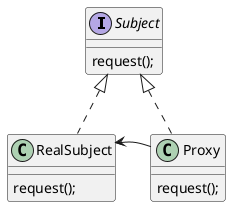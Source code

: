 @startuml Proxy

interface Subject {
  request();
}

class RealSubject implements Subject {
  request();
}

class Proxy implements Subject {
  request();
}

RealSubject -[hidden]> Proxy
RealSubject <-- Proxy

@enduml
